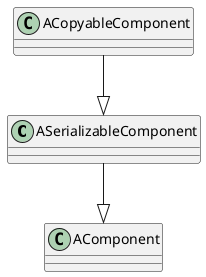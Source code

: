 @startuml

ASerializableComponent --|> AComponent
ACopyableComponent --|> ASerializableComponent

@enduml